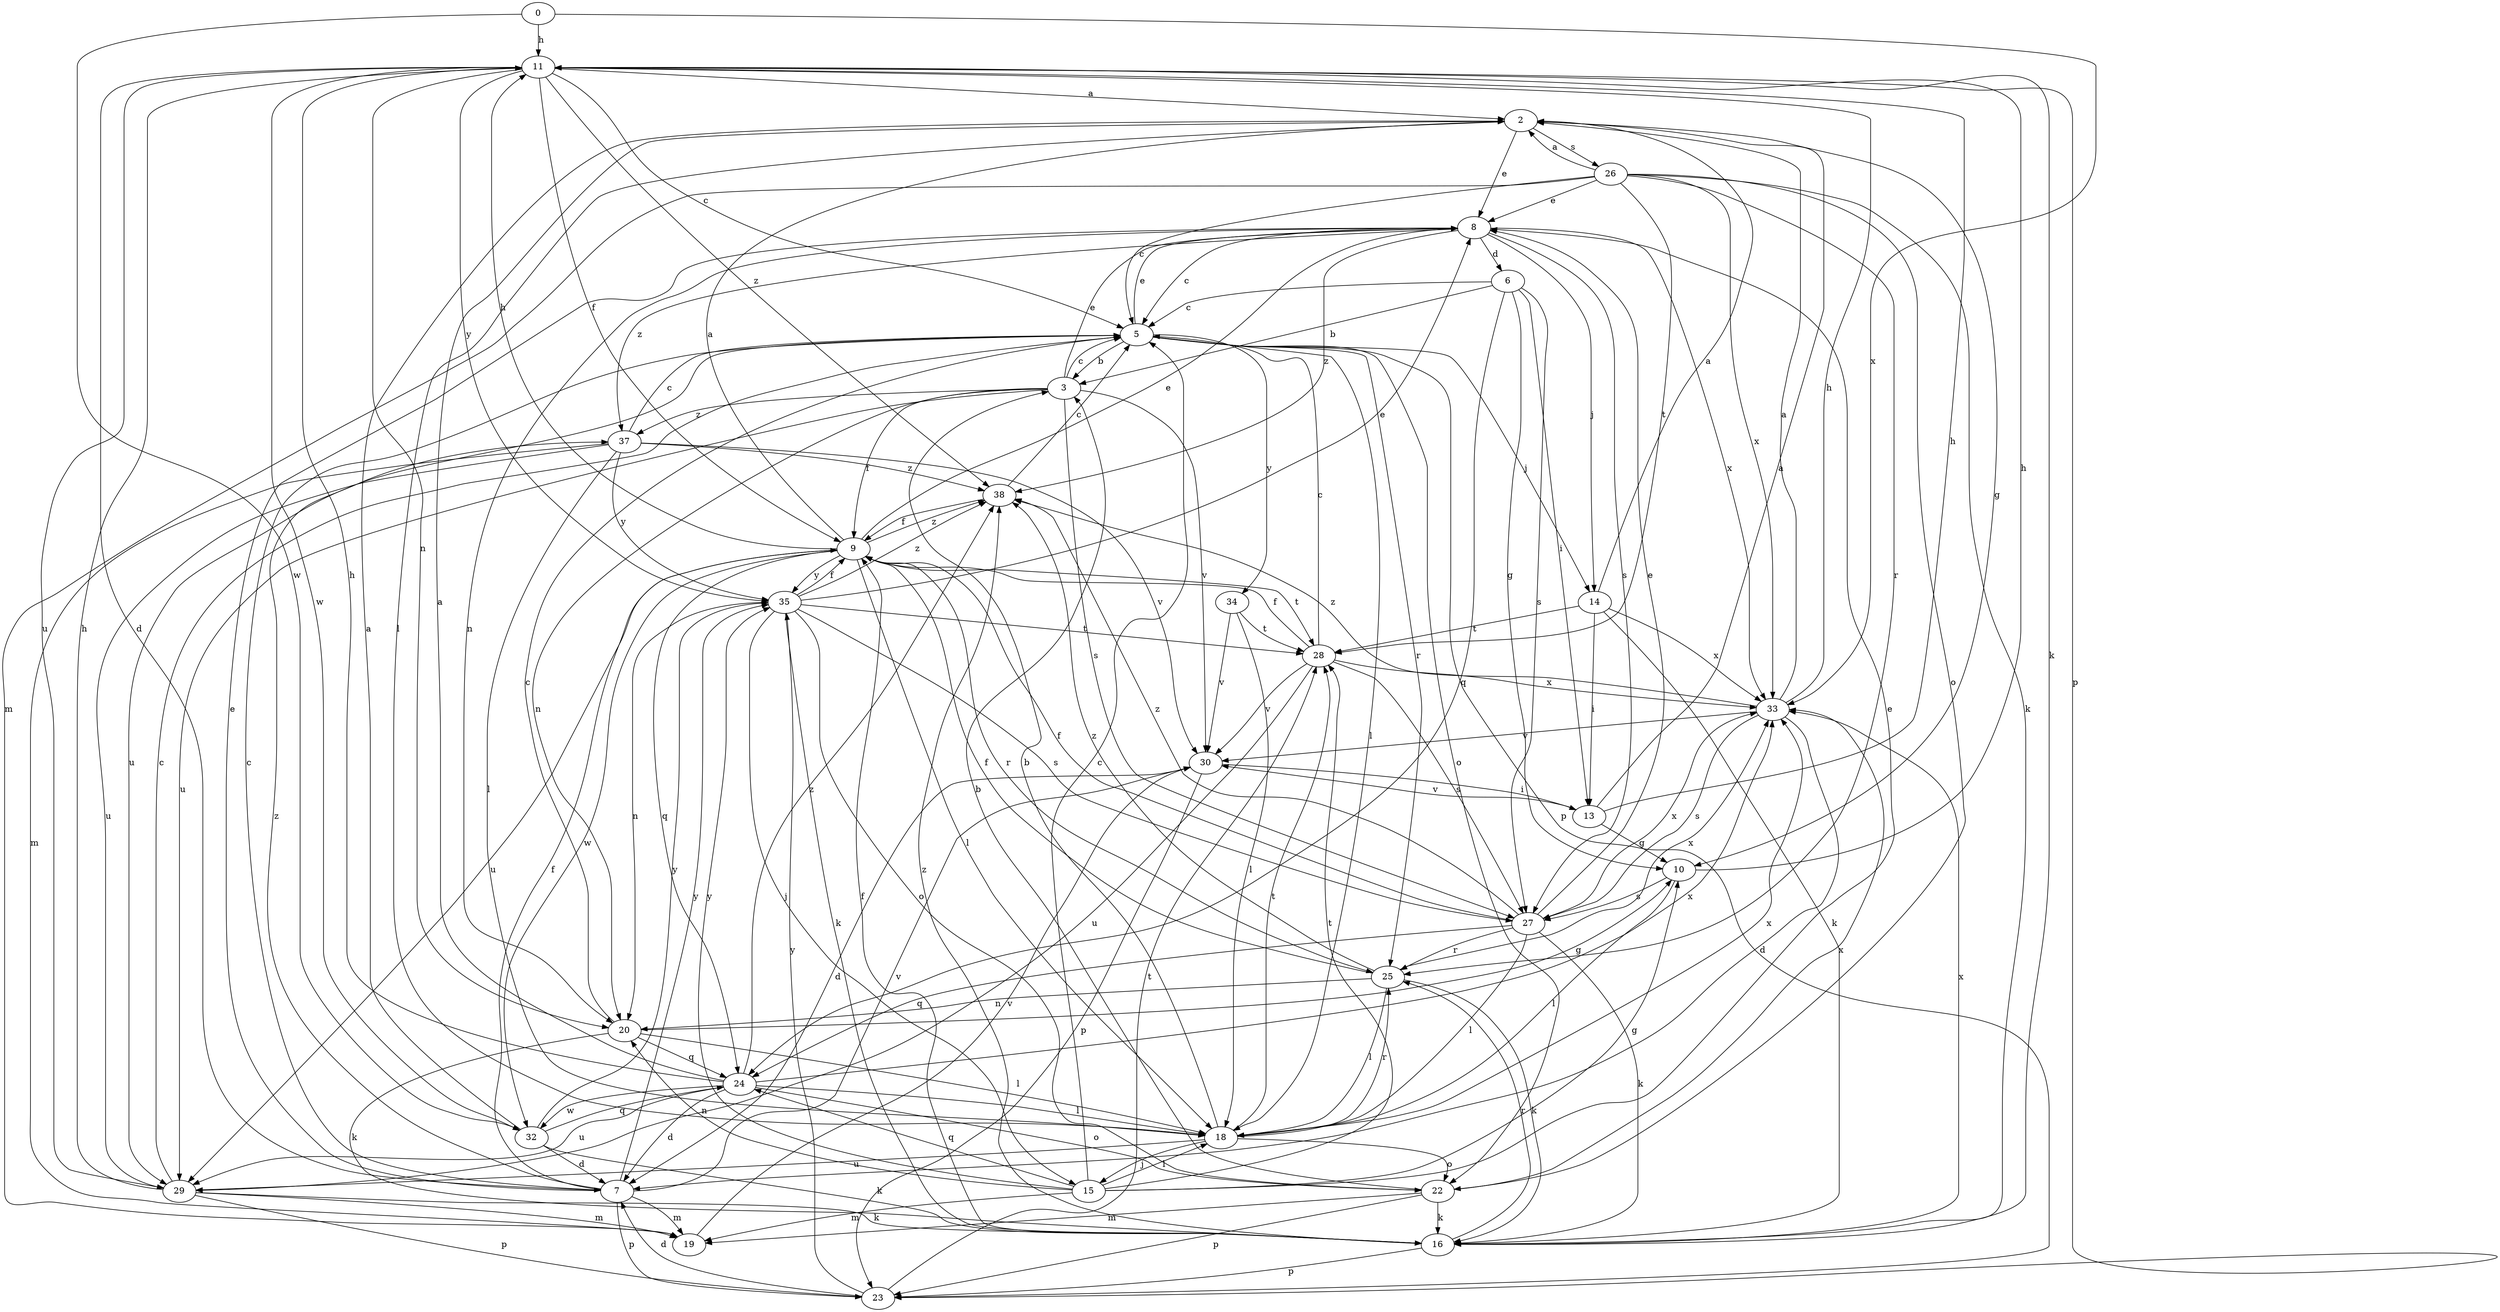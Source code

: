 strict digraph  {
0;
2;
3;
5;
6;
7;
8;
9;
10;
11;
13;
14;
15;
16;
18;
19;
20;
22;
23;
24;
25;
26;
27;
28;
29;
30;
32;
33;
34;
35;
37;
38;
0 -> 11  [label=h];
0 -> 32  [label=w];
0 -> 33  [label=x];
2 -> 8  [label=e];
2 -> 10  [label=g];
2 -> 18  [label=l];
2 -> 26  [label=s];
3 -> 5  [label=c];
3 -> 8  [label=e];
3 -> 9  [label=f];
3 -> 20  [label=n];
3 -> 27  [label=s];
3 -> 29  [label=u];
3 -> 30  [label=v];
3 -> 37  [label=z];
5 -> 3  [label=b];
5 -> 8  [label=e];
5 -> 14  [label=j];
5 -> 18  [label=l];
5 -> 22  [label=o];
5 -> 23  [label=p];
5 -> 25  [label=r];
5 -> 29  [label=u];
5 -> 34  [label=y];
6 -> 3  [label=b];
6 -> 5  [label=c];
6 -> 10  [label=g];
6 -> 13  [label=i];
6 -> 24  [label=q];
6 -> 27  [label=s];
7 -> 5  [label=c];
7 -> 8  [label=e];
7 -> 9  [label=f];
7 -> 19  [label=m];
7 -> 23  [label=p];
7 -> 30  [label=v];
7 -> 35  [label=y];
7 -> 37  [label=z];
8 -> 5  [label=c];
8 -> 6  [label=d];
8 -> 14  [label=j];
8 -> 20  [label=n];
8 -> 27  [label=s];
8 -> 33  [label=x];
8 -> 37  [label=z];
8 -> 38  [label=z];
9 -> 2  [label=a];
9 -> 8  [label=e];
9 -> 11  [label=h];
9 -> 18  [label=l];
9 -> 24  [label=q];
9 -> 25  [label=r];
9 -> 28  [label=t];
9 -> 29  [label=u];
9 -> 32  [label=w];
9 -> 35  [label=y];
9 -> 38  [label=z];
10 -> 11  [label=h];
10 -> 18  [label=l];
10 -> 27  [label=s];
11 -> 2  [label=a];
11 -> 5  [label=c];
11 -> 7  [label=d];
11 -> 9  [label=f];
11 -> 16  [label=k];
11 -> 20  [label=n];
11 -> 23  [label=p];
11 -> 29  [label=u];
11 -> 32  [label=w];
11 -> 35  [label=y];
11 -> 38  [label=z];
13 -> 2  [label=a];
13 -> 10  [label=g];
13 -> 11  [label=h];
13 -> 30  [label=v];
14 -> 2  [label=a];
14 -> 13  [label=i];
14 -> 16  [label=k];
14 -> 28  [label=t];
14 -> 33  [label=x];
15 -> 5  [label=c];
15 -> 8  [label=e];
15 -> 10  [label=g];
15 -> 18  [label=l];
15 -> 19  [label=m];
15 -> 20  [label=n];
15 -> 24  [label=q];
15 -> 28  [label=t];
15 -> 35  [label=y];
16 -> 9  [label=f];
16 -> 23  [label=p];
16 -> 25  [label=r];
16 -> 33  [label=x];
16 -> 38  [label=z];
18 -> 3  [label=b];
18 -> 15  [label=j];
18 -> 22  [label=o];
18 -> 25  [label=r];
18 -> 28  [label=t];
18 -> 29  [label=u];
18 -> 33  [label=x];
19 -> 30  [label=v];
20 -> 5  [label=c];
20 -> 10  [label=g];
20 -> 16  [label=k];
20 -> 18  [label=l];
20 -> 24  [label=q];
22 -> 3  [label=b];
22 -> 16  [label=k];
22 -> 19  [label=m];
22 -> 23  [label=p];
22 -> 33  [label=x];
23 -> 7  [label=d];
23 -> 28  [label=t];
23 -> 35  [label=y];
24 -> 2  [label=a];
24 -> 7  [label=d];
24 -> 11  [label=h];
24 -> 18  [label=l];
24 -> 22  [label=o];
24 -> 29  [label=u];
24 -> 32  [label=w];
24 -> 33  [label=x];
24 -> 38  [label=z];
25 -> 9  [label=f];
25 -> 16  [label=k];
25 -> 18  [label=l];
25 -> 20  [label=n];
25 -> 33  [label=x];
25 -> 38  [label=z];
26 -> 2  [label=a];
26 -> 5  [label=c];
26 -> 8  [label=e];
26 -> 16  [label=k];
26 -> 19  [label=m];
26 -> 22  [label=o];
26 -> 25  [label=r];
26 -> 28  [label=t];
26 -> 33  [label=x];
27 -> 8  [label=e];
27 -> 9  [label=f];
27 -> 16  [label=k];
27 -> 18  [label=l];
27 -> 24  [label=q];
27 -> 25  [label=r];
27 -> 33  [label=x];
27 -> 38  [label=z];
28 -> 5  [label=c];
28 -> 9  [label=f];
28 -> 27  [label=s];
28 -> 29  [label=u];
28 -> 30  [label=v];
28 -> 33  [label=x];
29 -> 5  [label=c];
29 -> 11  [label=h];
29 -> 16  [label=k];
29 -> 19  [label=m];
29 -> 23  [label=p];
30 -> 7  [label=d];
30 -> 13  [label=i];
30 -> 23  [label=p];
32 -> 2  [label=a];
32 -> 7  [label=d];
32 -> 16  [label=k];
32 -> 24  [label=q];
32 -> 35  [label=y];
33 -> 2  [label=a];
33 -> 7  [label=d];
33 -> 11  [label=h];
33 -> 27  [label=s];
33 -> 30  [label=v];
33 -> 38  [label=z];
34 -> 18  [label=l];
34 -> 28  [label=t];
34 -> 30  [label=v];
35 -> 8  [label=e];
35 -> 9  [label=f];
35 -> 15  [label=j];
35 -> 16  [label=k];
35 -> 20  [label=n];
35 -> 22  [label=o];
35 -> 27  [label=s];
35 -> 28  [label=t];
35 -> 38  [label=z];
37 -> 5  [label=c];
37 -> 18  [label=l];
37 -> 19  [label=m];
37 -> 29  [label=u];
37 -> 30  [label=v];
37 -> 35  [label=y];
37 -> 38  [label=z];
38 -> 5  [label=c];
38 -> 9  [label=f];
}
